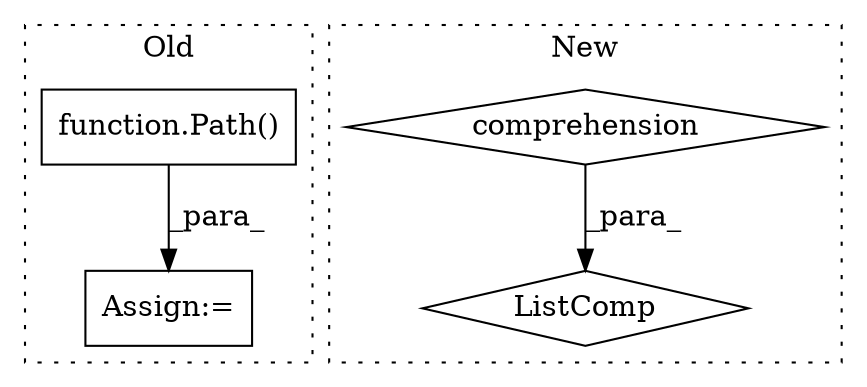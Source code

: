 digraph G {
subgraph cluster0 {
1 [label="function.Path()" a="75" s="11166,11185" l="5,1" shape="box"];
4 [label="Assign:=" a="68" s="11152" l="3" shape="box"];
label = "Old";
style="dotted";
}
subgraph cluster1 {
2 [label="ListComp" a="106" s="11185" l="28" shape="diamond"];
3 [label="comprehension" a="45" s="11196" l="3" shape="diamond"];
label = "New";
style="dotted";
}
1 -> 4 [label="_para_"];
3 -> 2 [label="_para_"];
}